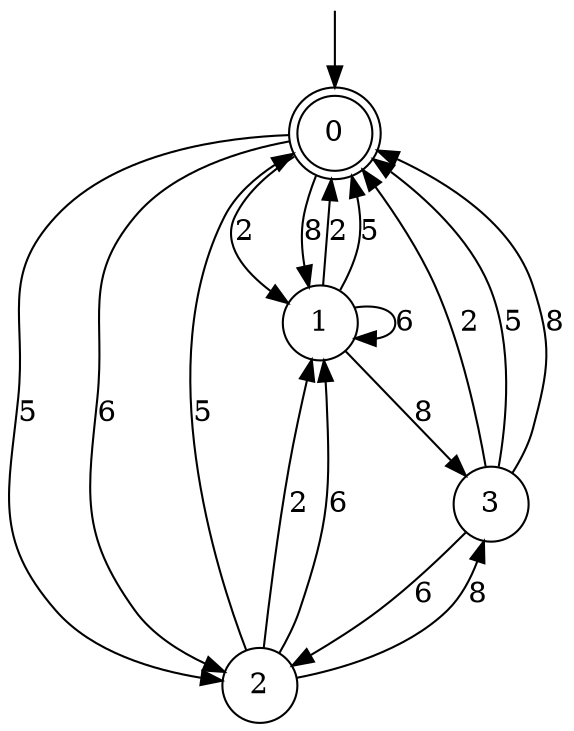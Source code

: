 digraph g {

	s0 [shape="doublecircle" label="0"];
	s1 [shape="circle" label="1"];
	s2 [shape="circle" label="2"];
	s3 [shape="circle" label="3"];
	s0 -> s1 [label="2"];
	s0 -> s2 [label="5"];
	s0 -> s1 [label="8"];
	s0 -> s2 [label="6"];
	s1 -> s0 [label="2"];
	s1 -> s0 [label="5"];
	s1 -> s3 [label="8"];
	s1 -> s1 [label="6"];
	s2 -> s1 [label="2"];
	s2 -> s0 [label="5"];
	s2 -> s3 [label="8"];
	s2 -> s1 [label="6"];
	s3 -> s0 [label="2"];
	s3 -> s0 [label="5"];
	s3 -> s0 [label="8"];
	s3 -> s2 [label="6"];

__start0 [label="" shape="none" width="0" height="0"];
__start0 -> s0;

}
